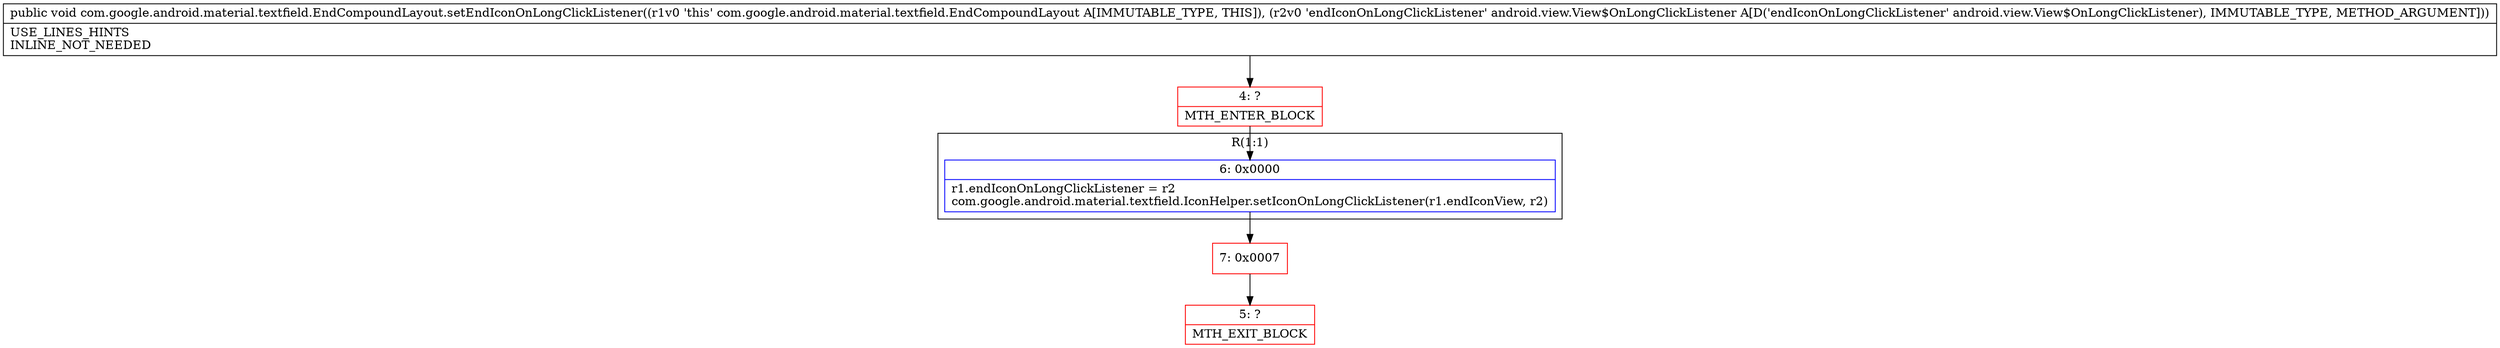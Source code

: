 digraph "CFG forcom.google.android.material.textfield.EndCompoundLayout.setEndIconOnLongClickListener(Landroid\/view\/View$OnLongClickListener;)V" {
subgraph cluster_Region_1515864068 {
label = "R(1:1)";
node [shape=record,color=blue];
Node_6 [shape=record,label="{6\:\ 0x0000|r1.endIconOnLongClickListener = r2\lcom.google.android.material.textfield.IconHelper.setIconOnLongClickListener(r1.endIconView, r2)\l}"];
}
Node_4 [shape=record,color=red,label="{4\:\ ?|MTH_ENTER_BLOCK\l}"];
Node_7 [shape=record,color=red,label="{7\:\ 0x0007}"];
Node_5 [shape=record,color=red,label="{5\:\ ?|MTH_EXIT_BLOCK\l}"];
MethodNode[shape=record,label="{public void com.google.android.material.textfield.EndCompoundLayout.setEndIconOnLongClickListener((r1v0 'this' com.google.android.material.textfield.EndCompoundLayout A[IMMUTABLE_TYPE, THIS]), (r2v0 'endIconOnLongClickListener' android.view.View$OnLongClickListener A[D('endIconOnLongClickListener' android.view.View$OnLongClickListener), IMMUTABLE_TYPE, METHOD_ARGUMENT]))  | USE_LINES_HINTS\lINLINE_NOT_NEEDED\l}"];
MethodNode -> Node_4;Node_6 -> Node_7;
Node_4 -> Node_6;
Node_7 -> Node_5;
}


